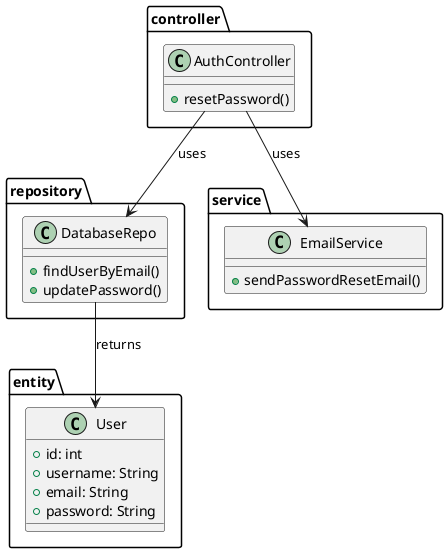 @startuml
package controller {
    class AuthController {
        +resetPassword()
    }
}

package repository {
    class DatabaseRepo {
        +findUserByEmail()
        +updatePassword()
    }
}

package service {
    class EmailService {
        +sendPasswordResetEmail()
    }
}

package entity {
    class User {
        +id: int
        +username: String
        +email: String
        +password: String
    }
}

AuthController --> DatabaseRepo : uses
AuthController --> EmailService : uses
DatabaseRepo --> User : returns
@enduml